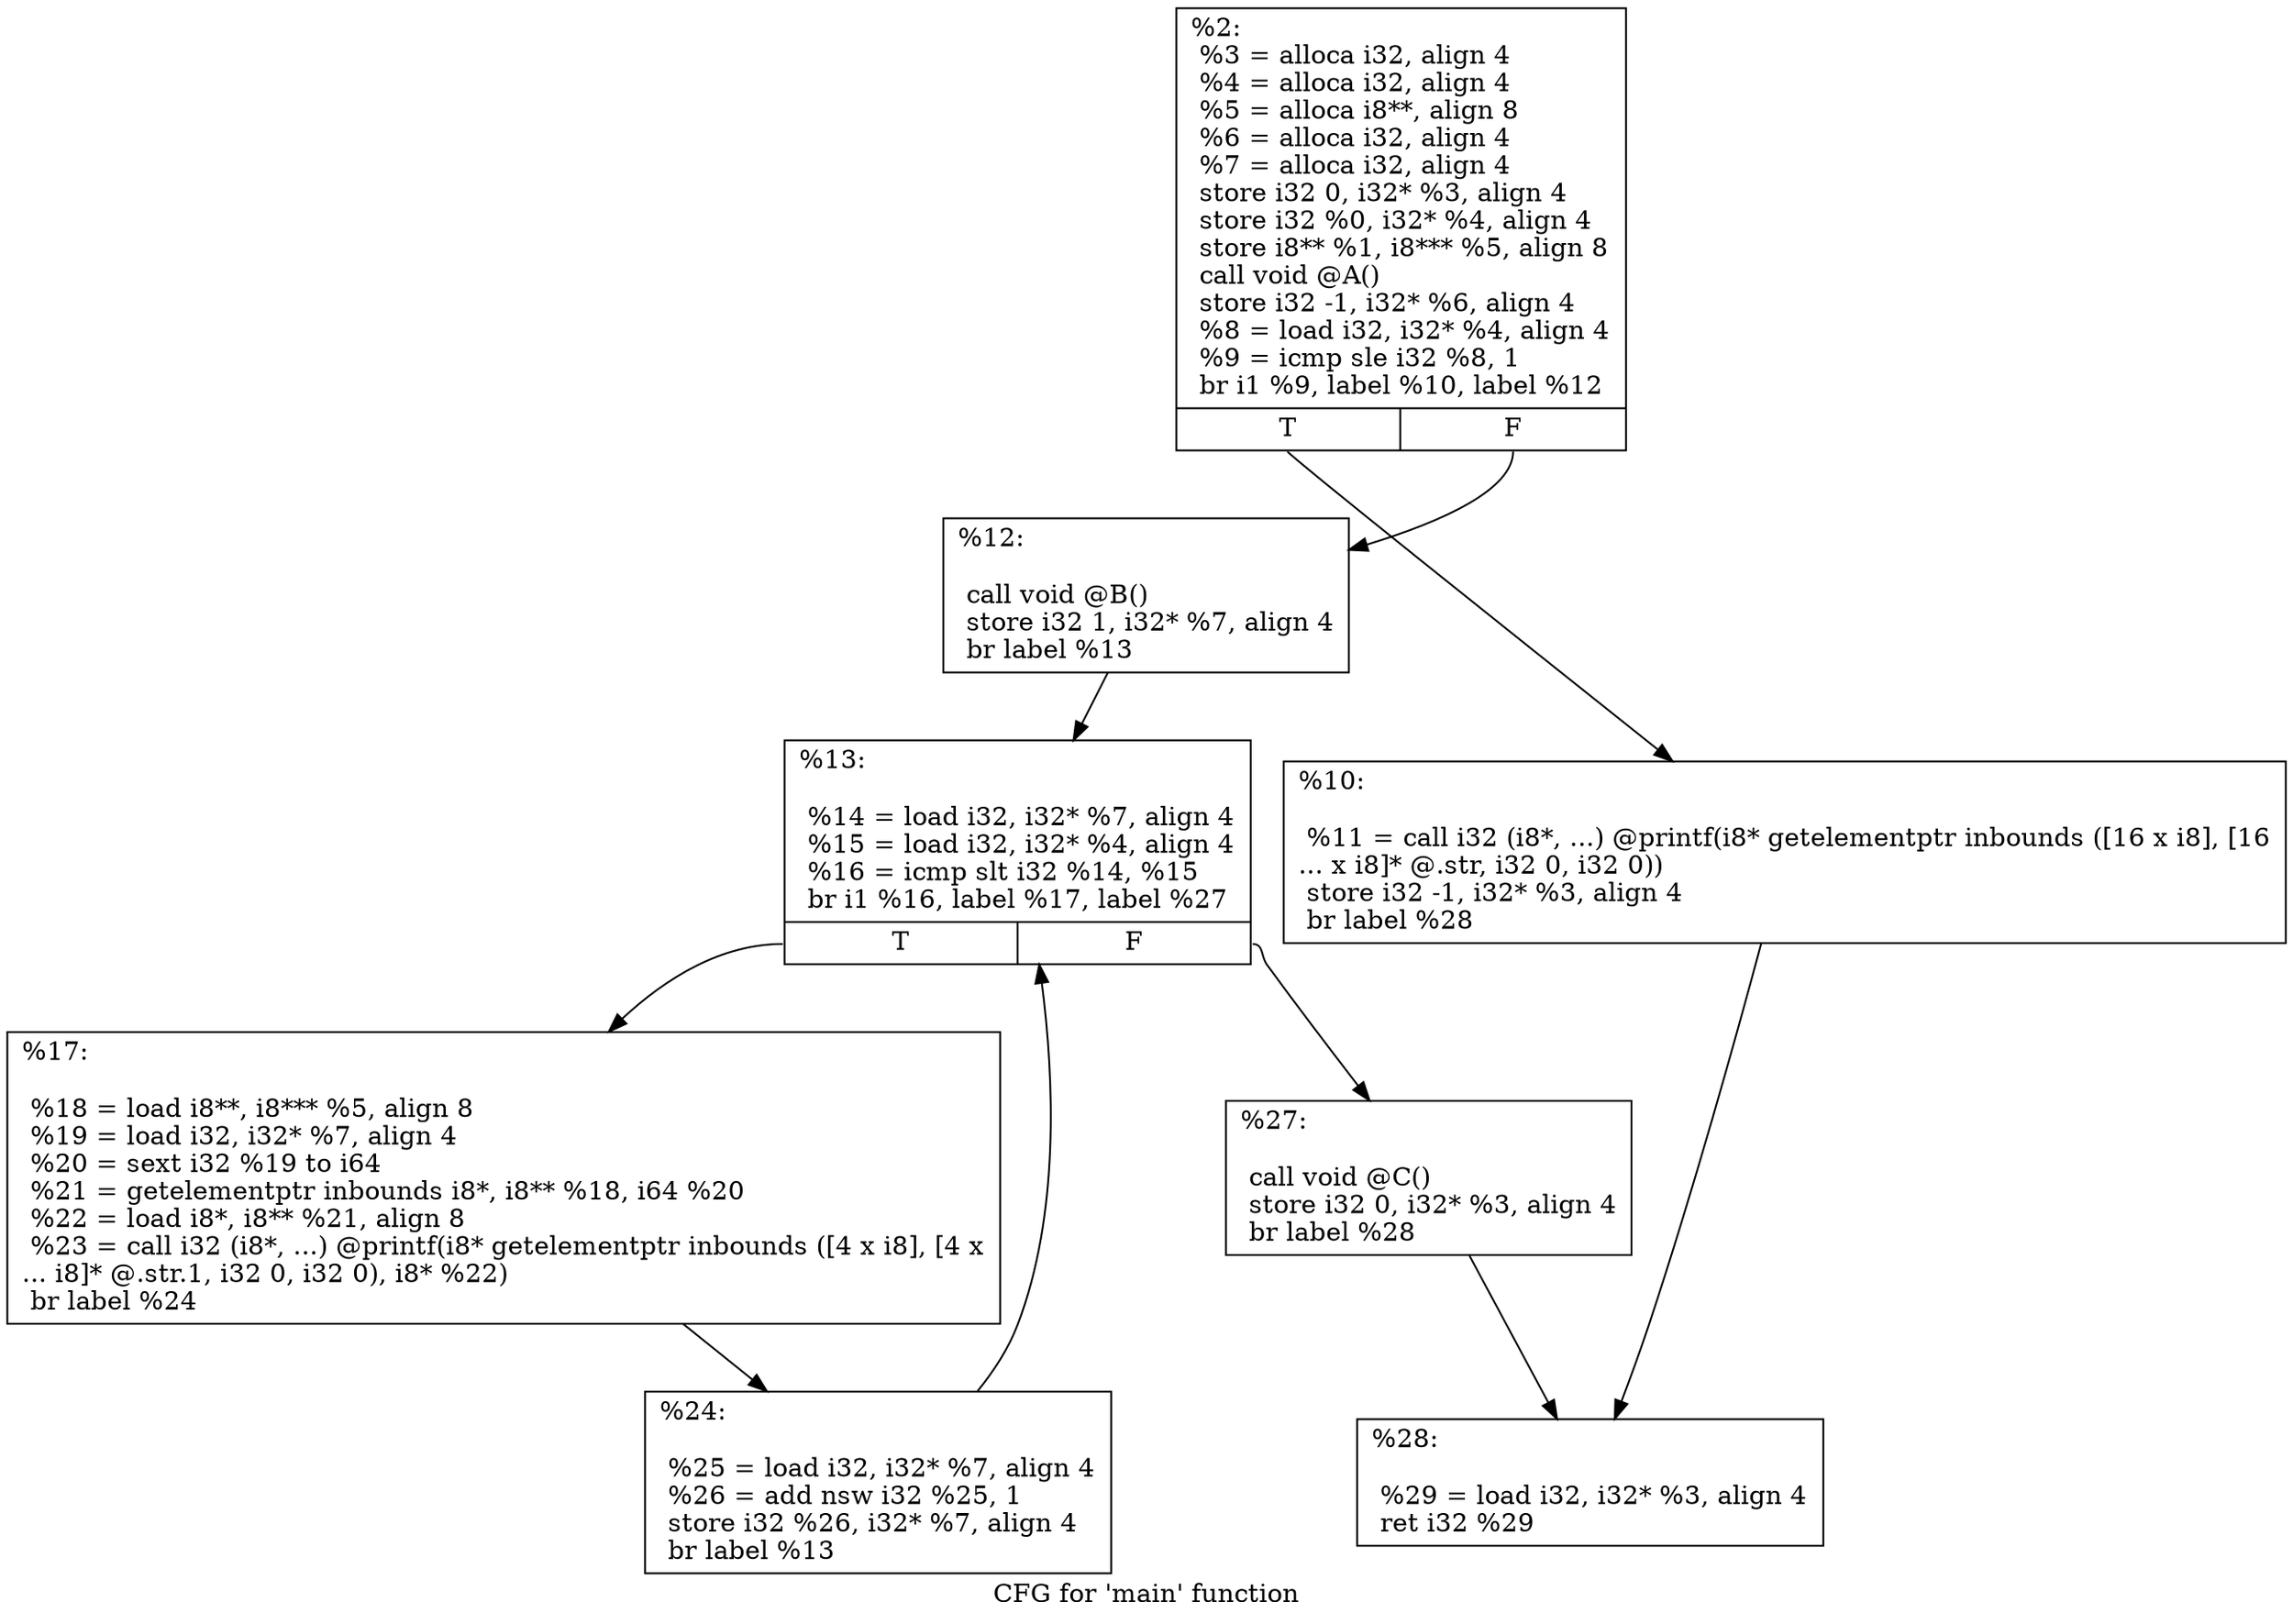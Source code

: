 digraph "CFG for 'main' function" {
	label="CFG for 'main' function";

	Node0x55c45ed7c070 [shape=record,label="{%2:\l  %3 = alloca i32, align 4\l  %4 = alloca i32, align 4\l  %5 = alloca i8**, align 8\l  %6 = alloca i32, align 4\l  %7 = alloca i32, align 4\l  store i32 0, i32* %3, align 4\l  store i32 %0, i32* %4, align 4\l  store i8** %1, i8*** %5, align 8\l  call void @A()\l  store i32 -1, i32* %6, align 4\l  %8 = load i32, i32* %4, align 4\l  %9 = icmp sle i32 %8, 1\l  br i1 %9, label %10, label %12\l|{<s0>T|<s1>F}}"];
	Node0x55c45ed7c070:s0 -> Node0x55c45ed7c0c0;
	Node0x55c45ed7c070:s1 -> Node0x55c45ed7c110;
	Node0x55c45ed7c0c0 [shape=record,label="{%10:\l\l  %11 = call i32 (i8*, ...) @printf(i8* getelementptr inbounds ([16 x i8], [16\l... x i8]* @.str, i32 0, i32 0))\l  store i32 -1, i32* %3, align 4\l  br label %28\l}"];
	Node0x55c45ed7c0c0 -> Node0x55c45ed7c2a0;
	Node0x55c45ed7c110 [shape=record,label="{%12:\l\l  call void @B()\l  store i32 1, i32* %7, align 4\l  br label %13\l}"];
	Node0x55c45ed7c110 -> Node0x55c45ed7c160;
	Node0x55c45ed7c160 [shape=record,label="{%13:\l\l  %14 = load i32, i32* %7, align 4\l  %15 = load i32, i32* %4, align 4\l  %16 = icmp slt i32 %14, %15\l  br i1 %16, label %17, label %27\l|{<s0>T|<s1>F}}"];
	Node0x55c45ed7c160:s0 -> Node0x55c45ed7c1b0;
	Node0x55c45ed7c160:s1 -> Node0x55c45ed7c250;
	Node0x55c45ed7c1b0 [shape=record,label="{%17:\l\l  %18 = load i8**, i8*** %5, align 8\l  %19 = load i32, i32* %7, align 4\l  %20 = sext i32 %19 to i64\l  %21 = getelementptr inbounds i8*, i8** %18, i64 %20\l  %22 = load i8*, i8** %21, align 8\l  %23 = call i32 (i8*, ...) @printf(i8* getelementptr inbounds ([4 x i8], [4 x\l... i8]* @.str.1, i32 0, i32 0), i8* %22)\l  br label %24\l}"];
	Node0x55c45ed7c1b0 -> Node0x55c45ed7c200;
	Node0x55c45ed7c200 [shape=record,label="{%24:\l\l  %25 = load i32, i32* %7, align 4\l  %26 = add nsw i32 %25, 1\l  store i32 %26, i32* %7, align 4\l  br label %13\l}"];
	Node0x55c45ed7c200 -> Node0x55c45ed7c160;
	Node0x55c45ed7c250 [shape=record,label="{%27:\l\l  call void @C()\l  store i32 0, i32* %3, align 4\l  br label %28\l}"];
	Node0x55c45ed7c250 -> Node0x55c45ed7c2a0;
	Node0x55c45ed7c2a0 [shape=record,label="{%28:\l\l  %29 = load i32, i32* %3, align 4\l  ret i32 %29\l}"];
}
